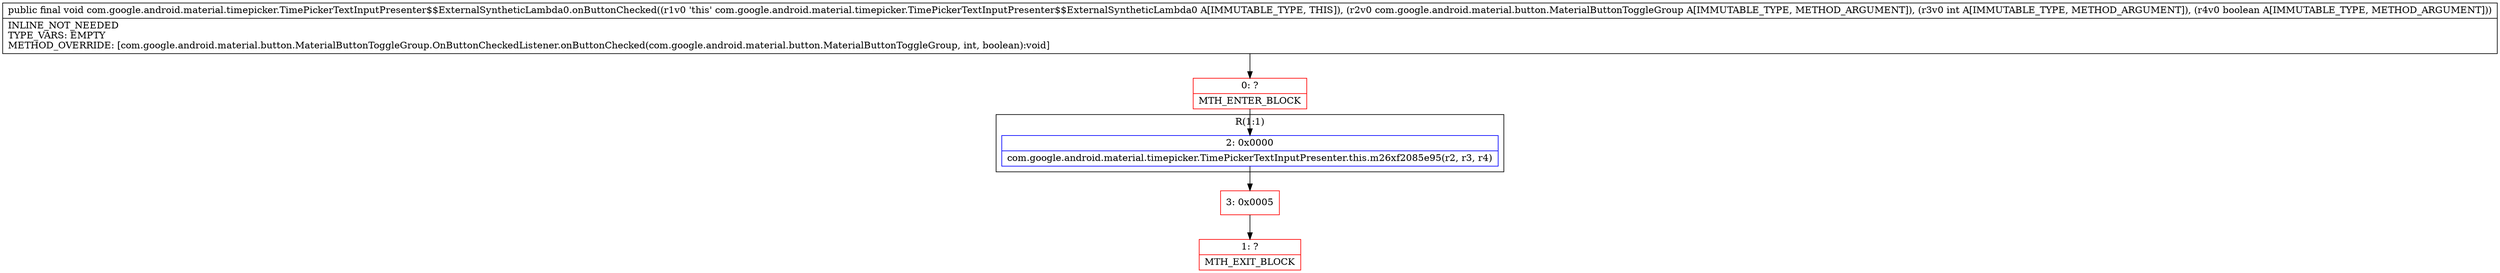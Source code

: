 digraph "CFG forcom.google.android.material.timepicker.TimePickerTextInputPresenter$$ExternalSyntheticLambda0.onButtonChecked(Lcom\/google\/android\/material\/button\/MaterialButtonToggleGroup;IZ)V" {
subgraph cluster_Region_1040154473 {
label = "R(1:1)";
node [shape=record,color=blue];
Node_2 [shape=record,label="{2\:\ 0x0000|com.google.android.material.timepicker.TimePickerTextInputPresenter.this.m26xf2085e95(r2, r3, r4)\l}"];
}
Node_0 [shape=record,color=red,label="{0\:\ ?|MTH_ENTER_BLOCK\l}"];
Node_3 [shape=record,color=red,label="{3\:\ 0x0005}"];
Node_1 [shape=record,color=red,label="{1\:\ ?|MTH_EXIT_BLOCK\l}"];
MethodNode[shape=record,label="{public final void com.google.android.material.timepicker.TimePickerTextInputPresenter$$ExternalSyntheticLambda0.onButtonChecked((r1v0 'this' com.google.android.material.timepicker.TimePickerTextInputPresenter$$ExternalSyntheticLambda0 A[IMMUTABLE_TYPE, THIS]), (r2v0 com.google.android.material.button.MaterialButtonToggleGroup A[IMMUTABLE_TYPE, METHOD_ARGUMENT]), (r3v0 int A[IMMUTABLE_TYPE, METHOD_ARGUMENT]), (r4v0 boolean A[IMMUTABLE_TYPE, METHOD_ARGUMENT]))  | INLINE_NOT_NEEDED\lTYPE_VARS: EMPTY\lMETHOD_OVERRIDE: [com.google.android.material.button.MaterialButtonToggleGroup.OnButtonCheckedListener.onButtonChecked(com.google.android.material.button.MaterialButtonToggleGroup, int, boolean):void]\l}"];
MethodNode -> Node_0;Node_2 -> Node_3;
Node_0 -> Node_2;
Node_3 -> Node_1;
}

